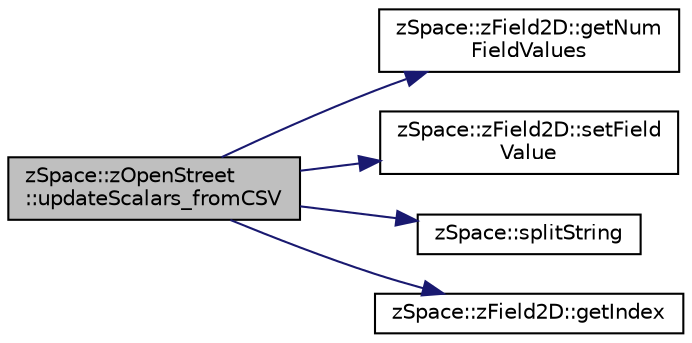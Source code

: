 digraph "zSpace::zOpenStreet::updateScalars_fromCSV"
{
  edge [fontname="Helvetica",fontsize="10",labelfontname="Helvetica",labelfontsize="10"];
  node [fontname="Helvetica",fontsize="10",shape=record];
  rankdir="LR";
  Node124 [label="zSpace::zOpenStreet\l::updateScalars_fromCSV",height=0.2,width=0.4,color="black", fillcolor="grey75", style="filled", fontcolor="black"];
  Node124 -> Node125 [color="midnightblue",fontsize="10",style="solid",fontname="Helvetica"];
  Node125 [label="zSpace::zField2D::getNum\lFieldValues",height=0.2,width=0.4,color="black", fillcolor="white", style="filled",URL="$classz_space_1_1z_field2_d.html#a9653766f0481ed227502cc19f5fd8b8d",tooltip="This method retruns the number of scalars in the field. "];
  Node124 -> Node126 [color="midnightblue",fontsize="10",style="solid",fontname="Helvetica"];
  Node126 [label="zSpace::zField2D::setField\lValue",height=0.2,width=0.4,color="black", fillcolor="white", style="filled",URL="$classz_space_1_1z_field2_d.html#af5d518e9d615527f99de36bf915b28b2",tooltip="This method sets the value of the field at the input index. "];
  Node124 -> Node127 [color="midnightblue",fontsize="10",style="solid",fontname="Helvetica"];
  Node127 [label="zSpace::splitString",height=0.2,width=0.4,color="black", fillcolor="white", style="filled",URL="$group__z_core_utilities.html#ga4632c0bf9aaa9b88d6e928244a77cda5",tooltip="This method splits the input string based on the input delimiter. "];
  Node124 -> Node128 [color="midnightblue",fontsize="10",style="solid",fontname="Helvetica"];
  Node128 [label="zSpace::zField2D::getIndex",height=0.2,width=0.4,color="black", fillcolor="white", style="filled",URL="$classz_space_1_1z_field2_d.html#a5e8bfbc48161640cd7516ea0a46b901c",tooltip="This method gets the index of the field at the input position. "];
}
